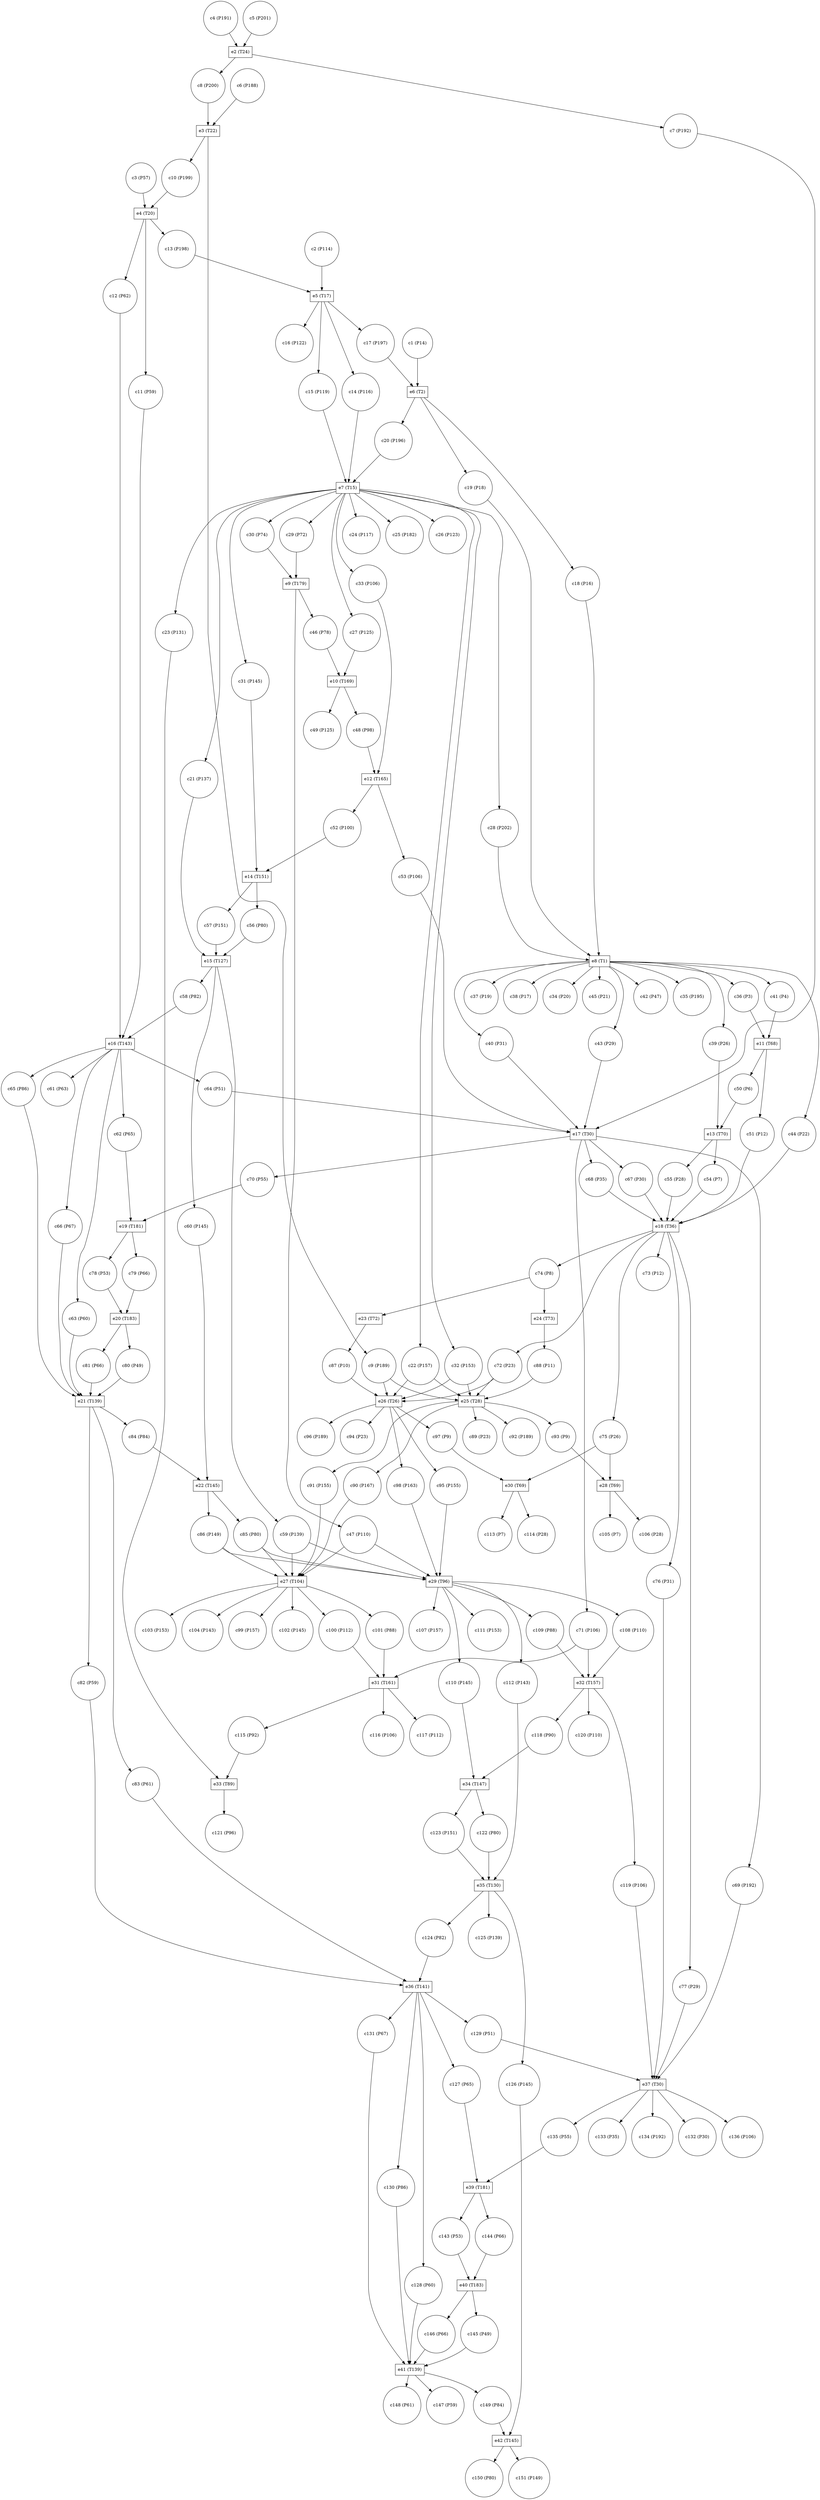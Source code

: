 digraph PetriNet {
// Places
p146 [shape=circle label="c146 (P66)"];
p112 [shape=circle label="c112 (P143)"];
p88 [shape=circle label="c88 (P11)"];
p108 [shape=circle label="c108 (P110)"];
p133 [shape=circle label="c133 (P35)"];
p6 [shape=circle label="c6 (P188)"];
p121 [shape=circle label="c121 (P96)"];
p111 [shape=circle label="c111 (P153)"];
p98 [shape=circle label="c98 (P163)"];
p54 [shape=circle label="c54 (P7)"];
p58 [shape=circle label="c58 (P82)"];
p4 [shape=circle label="c4 (P191)"];
p62 [shape=circle label="c62 (P65)"];
p85 [shape=circle label="c85 (P80)"];
p82 [shape=circle label="c82 (P59)"];
p95 [shape=circle label="c95 (P155)"];
p150 [shape=circle label="c150 (P80)"];
p66 [shape=circle label="c66 (P67)"];
p135 [shape=circle label="c135 (P55)"];
p14 [shape=circle label="c14 (P116)"];
p130 [shape=circle label="c130 (P86)"];
p47 [shape=circle label="c47 (P110)"];
p77 [shape=circle label="c77 (P29)"];
p78 [shape=circle label="c78 (P53)"];
p148 [shape=circle label="c148 (P61)"];
p12 [shape=circle label="c12 (P62)"];
p42 [shape=circle label="c42 (P47)"];
p113 [shape=circle label="c113 (P7)"];
p103 [shape=circle label="c103 (P153)"];
p92 [shape=circle label="c92 (P189)"];
p134 [shape=circle label="c134 (P192)"];
p52 [shape=circle label="c52 (P100)"];
p31 [shape=circle label="c31 (P145)"];
p104 [shape=circle label="c104 (P143)"];
p127 [shape=circle label="c127 (P65)"];
p73 [shape=circle label="c73 (P12)"];
p151 [shape=circle label="c151 (P149)"];
p30 [shape=circle label="c30 (P74)"];
p44 [shape=circle label="c44 (P22)"];
p86 [shape=circle label="c86 (P149)"];
p55 [shape=circle label="c55 (P28)"];
p9 [shape=circle label="c9 (P189)"];
p71 [shape=circle label="c71 (P106)"];
p68 [shape=circle label="c68 (P35)"];
p36 [shape=circle label="c36 (P3)"];
p50 [shape=circle label="c50 (P6)"];
p126 [shape=circle label="c126 (P145)"];
p61 [shape=circle label="c61 (P63)"];
p84 [shape=circle label="c84 (P84)"];
p22 [shape=circle label="c22 (P157)"];
p74 [shape=circle label="c74 (P8)"];
p147 [shape=circle label="c147 (P59)"];
p129 [shape=circle label="c129 (P51)"];
p101 [shape=circle label="c101 (P88)"];
p57 [shape=circle label="c57 (P151)"];
p56 [shape=circle label="c56 (P80)"];
p5 [shape=circle label="c5 (P201)"];
p41 [shape=circle label="c41 (P4)"];
p1 [shape=circle label="c1 (P14)"];
p28 [shape=circle label="c28 (P202)"];
p24 [shape=circle label="c24 (P117)"];
p8 [shape=circle label="c8 (P200)"];
p15 [shape=circle label="c15 (P119)"];
p132 [shape=circle label="c132 (P30)"];
p35 [shape=circle label="c35 (P195)"];
p128 [shape=circle label="c128 (P60)"];
p109 [shape=circle label="c109 (P88)"];
p120 [shape=circle label="c120 (P110)"];
p87 [shape=circle label="c87 (P10)"];
p33 [shape=circle label="c33 (P106)"];
p37 [shape=circle label="c37 (P19)"];
p118 [shape=circle label="c118 (P90)"];
p96 [shape=circle label="c96 (P189)"];
p79 [shape=circle label="c79 (P66)"];
p38 [shape=circle label="c38 (P17)"];
p25 [shape=circle label="c25 (P182)"];
p16 [shape=circle label="c16 (P122)"];
p97 [shape=circle label="c97 (P9)"];
p107 [shape=circle label="c107 (P157)"];
p59 [shape=circle label="c59 (P139)"];
p123 [shape=circle label="c123 (P151)"];
p19 [shape=circle label="c19 (P18)"];
p76 [shape=circle label="c76 (P31)"];
p13 [shape=circle label="c13 (P198)"];
p3 [shape=circle label="c3 (P57)"];
p11 [shape=circle label="c11 (P59)"];
p100 [shape=circle label="c100 (P112)"];
p2 [shape=circle label="c2 (P114)"];
p34 [shape=circle label="c34 (P20)"];
p17 [shape=circle label="c17 (P197)"];
p93 [shape=circle label="c93 (P9)"];
p131 [shape=circle label="c131 (P67)"];
p122 [shape=circle label="c122 (P80)"];
p136 [shape=circle label="c136 (P106)"];
p115 [shape=circle label="c115 (P92)"];
p67 [shape=circle label="c67 (P30)"];
p114 [shape=circle label="c114 (P28)"];
p21 [shape=circle label="c21 (P137)"];
p119 [shape=circle label="c119 (P106)"];
p80 [shape=circle label="c80 (P49)"];
p51 [shape=circle label="c51 (P12)"];
p110 [shape=circle label="c110 (P145)"];
p32 [shape=circle label="c32 (P153)"];
p40 [shape=circle label="c40 (P31)"];
p20 [shape=circle label="c20 (P196)"];
p27 [shape=circle label="c27 (P125)"];
p145 [shape=circle label="c145 (P49)"];
p43 [shape=circle label="c43 (P29)"];
p143 [shape=circle label="c143 (P53)"];
p75 [shape=circle label="c75 (P26)"];
p39 [shape=circle label="c39 (P26)"];
p89 [shape=circle label="c89 (P23)"];
p91 [shape=circle label="c91 (P155)"];
p144 [shape=circle label="c144 (P66)"];
p18 [shape=circle label="c18 (P16)"];
p63 [shape=circle label="c63 (P60)"];
p69 [shape=circle label="c69 (P192)"];
p64 [shape=circle label="c64 (P51)"];
p99 [shape=circle label="c99 (P157)"];
p65 [shape=circle label="c65 (P86)"];
p106 [shape=circle label="c106 (P28)"];
p94 [shape=circle label="c94 (P23)"];
p23 [shape=circle label="c23 (P131)"];
p10 [shape=circle label="c10 (P199)"];
p29 [shape=circle label="c29 (P72)"];
p70 [shape=circle label="c70 (P55)"];
p116 [shape=circle label="c116 (P106)"];
p83 [shape=circle label="c83 (P61)"];
p81 [shape=circle label="c81 (P66)"];
p60 [shape=circle label="c60 (P145)"];
p7 [shape=circle label="c7 (P192)"];
p53 [shape=circle label="c53 (P106)"];
p102 [shape=circle label="c102 (P145)"];
p49 [shape=circle label="c49 (P125)"];
p72 [shape=circle label="c72 (P23)"];
p149 [shape=circle label="c149 (P84)"];
p45 [shape=circle label="c45 (P21)"];
p26 [shape=circle label="c26 (P123)"];
p125 [shape=circle label="c125 (P139)"];
p48 [shape=circle label="c48 (P98)"];
p117 [shape=circle label="c117 (P112)"];
p90 [shape=circle label="c90 (P167)"];
p124 [shape=circle label="c124 (P82)"];
p46 [shape=circle label="c46 (P78)"];
p105 [shape=circle label="c105 (P7)"];
// Transitions
t11 [shape=box label="e11 (T68)"];
t8 [shape=box label="e8 (T1)"];
t42 [shape=box label="e42 (T145)"];
t5 [shape=box label="e5 (T17)"];
t9 [shape=box label="e9 (T179)"];
t12 [shape=box label="e12 (T165)"];
t32 [shape=box label="e32 (T157)"];
t18 [shape=box label="e18 (T36)"];
t14 [shape=box label="e14 (T151)"];
t28 [shape=box label="e28 (T69)"];
t22 [shape=box label="e22 (T145)"];
t6 [shape=box label="e6 (T2)"];
t41 [shape=box label="e41 (T139)"];
t20 [shape=box label="e20 (T183)"];
t3 [shape=box label="e3 (T22)"];
t16 [shape=box label="e16 (T143)"];
t10 [shape=box label="e10 (T169)"];
t39 [shape=box label="e39 (T181)"];
t36 [shape=box label="e36 (T141)"];
t24 [shape=box label="e24 (T73)"];
t30 [shape=box label="e30 (T69)"];
t13 [shape=box label="e13 (T70)"];
t29 [shape=box label="e29 (T96)"];
t15 [shape=box label="e15 (T127)"];
t35 [shape=box label="e35 (T130)"];
t2 [shape=box label="e2 (T24)"];
t26 [shape=box label="e26 (T26)"];
t40 [shape=box label="e40 (T183)"];
t4 [shape=box label="e4 (T20)"];
t23 [shape=box label="e23 (T72)"];
t19 [shape=box label="e19 (T181)"];
t27 [shape=box label="e27 (T104)"];
t33 [shape=box label="e33 (T89)"];
t34 [shape=box label="e34 (T147)"];
t31 [shape=box label="e31 (T161)"];
t37 [shape=box label="e37 (T30)"];
t7 [shape=box label="e7 (T15)"];
t21 [shape=box label="e21 (T139)"];
t25 [shape=box label="e25 (T28)"];
t17 [shape=box label="e17 (T30)"];
// Edges
p146 -> t41;
p112 -> t35;
p88 -> t25;
p108 -> t32;
p6 -> t3;
p98 -> t29;
p54 -> t18;
p58 -> t16;
p4 -> t2;
p62 -> t19;
p85 -> t27;
p85 -> t29;
p82 -> t36;
p95 -> t29;
p66 -> t21;
p135 -> t39;
p14 -> t7;
p130 -> t41;
p47 -> t27;
p47 -> t29;
p77 -> t37;
p78 -> t20;
p12 -> t16;
p52 -> t14;
p31 -> t14;
p127 -> t39;
p30 -> t9;
p44 -> t18;
p86 -> t27;
p86 -> t29;
p55 -> t18;
p9 -> t25;
p9 -> t26;
p71 -> t31;
p71 -> t32;
p68 -> t18;
p36 -> t11;
p50 -> t13;
p126 -> t42;
p84 -> t22;
p22 -> t25;
p22 -> t26;
p74 -> t24;
p74 -> t23;
p129 -> t37;
p101 -> t31;
p57 -> t15;
p56 -> t15;
p5 -> t2;
p41 -> t11;
p1 -> t6;
p28 -> t8;
p8 -> t3;
p15 -> t7;
p128 -> t41;
p109 -> t32;
p87 -> t26;
p33 -> t12;
p118 -> t34;
p79 -> t20;
p97 -> t30;
p59 -> t27;
p59 -> t29;
p123 -> t35;
p19 -> t8;
p76 -> t37;
p13 -> t5;
p3 -> t4;
p11 -> t16;
p100 -> t31;
p2 -> t5;
p17 -> t6;
p93 -> t28;
p131 -> t41;
p122 -> t35;
p115 -> t33;
p67 -> t18;
p21 -> t15;
p119 -> t37;
p80 -> t21;
p51 -> t18;
p110 -> t34;
p32 -> t25;
p32 -> t26;
p40 -> t17;
p20 -> t7;
p27 -> t10;
p145 -> t41;
p43 -> t17;
p143 -> t40;
p75 -> t28;
p75 -> t30;
p39 -> t13;
p91 -> t27;
p144 -> t40;
p18 -> t8;
p63 -> t21;
p69 -> t37;
p64 -> t17;
p65 -> t21;
p23 -> t33;
p10 -> t4;
p29 -> t9;
p70 -> t19;
p83 -> t36;
p81 -> t21;
p60 -> t22;
p7 -> t17;
p53 -> t17;
p72 -> t25;
p72 -> t26;
p149 -> t42;
p48 -> t12;
p90 -> t27;
p124 -> t36;
p46 -> t10;
t11 -> p50;
t11 -> p51;
t8 -> p42;
t8 -> p44;
t8 -> p36;
t8 -> p41;
t8 -> p35;
t8 -> p37;
t8 -> p38;
t8 -> p34;
t8 -> p40;
t8 -> p43;
t8 -> p39;
t8 -> p45;
t42 -> p150;
t42 -> p151;
t5 -> p14;
t5 -> p15;
t5 -> p16;
t5 -> p17;
t9 -> p46;
t9 -> p47;
t12 -> p52;
t12 -> p53;
t32 -> p118;
t32 -> p119;
t32 -> p120;
t18 -> p77;
t18 -> p73;
t18 -> p74;
t18 -> p76;
t18 -> p75;
t18 -> p72;
t14 -> p56;
t14 -> p57;
t28 -> p105;
t28 -> p106;
t22 -> p85;
t22 -> p86;
t6 -> p18;
t6 -> p19;
t6 -> p20;
t41 -> p147;
t41 -> p148;
t41 -> p149;
t20 -> p80;
t20 -> p81;
t3 -> p9;
t3 -> p10;
t16 -> p62;
t16 -> p66;
t16 -> p61;
t16 -> p63;
t16 -> p64;
t16 -> p65;
t10 -> p48;
t10 -> p49;
t39 -> p143;
t39 -> p144;
t36 -> p130;
t36 -> p127;
t36 -> p129;
t36 -> p128;
t36 -> p131;
t24 -> p88;
t30 -> p113;
t30 -> p114;
t13 -> p54;
t13 -> p55;
t29 -> p112;
t29 -> p108;
t29 -> p111;
t29 -> p109;
t29 -> p107;
t29 -> p110;
t15 -> p58;
t15 -> p59;
t15 -> p60;
t35 -> p124;
t35 -> p125;
t35 -> p126;
t2 -> p7;
t2 -> p8;
t26 -> p98;
t26 -> p95;
t26 -> p96;
t26 -> p97;
t26 -> p94;
t40 -> p145;
t40 -> p146;
t4 -> p11;
t4 -> p12;
t4 -> p13;
t23 -> p87;
t19 -> p78;
t19 -> p79;
t27 -> p103;
t27 -> p104;
t27 -> p101;
t27 -> p100;
t27 -> p99;
t27 -> p102;
t33 -> p121;
t34 -> p122;
t34 -> p123;
t31 -> p115;
t31 -> p116;
t31 -> p117;
t37 -> p133;
t37 -> p135;
t37 -> p134;
t37 -> p132;
t37 -> p136;
t7 -> p31;
t7 -> p30;
t7 -> p22;
t7 -> p28;
t7 -> p24;
t7 -> p33;
t7 -> p25;
t7 -> p21;
t7 -> p32;
t7 -> p27;
t7 -> p23;
t7 -> p29;
t7 -> p26;
t21 -> p82;
t21 -> p83;
t21 -> p84;
t25 -> p92;
t25 -> p93;
t25 -> p89;
t25 -> p91;
t25 -> p90;
t17 -> p71;
t17 -> p68;
t17 -> p67;
t17 -> p69;
t17 -> p70;
}
